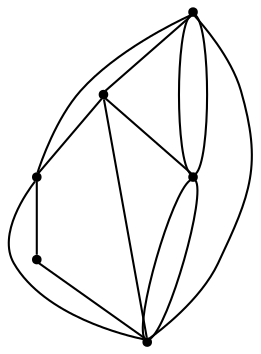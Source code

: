 graph {
  node [shape=point,comment="{\"directed\":false,\"doi\":\"10.4230/LIPIcs.GD.2024.25\",\"figure\":\"9 (3)\"}"]

  v0 [pos="1281.1819494013228,610.3176046501815"]
  v1 [pos="1314.524466095157,510.31404297929316"]
  v2 [pos="1214.496916013654,610.3176046501815"]
  v3 [pos="1081.1268492383165,510.31404297929316"]
  v4 [pos="1081.1268492383165,643.6521252071441"]
  v5 [pos="1147.8118826259852,576.9830840932187"]

  v0 -- v1 [id="-1",pos="1281.1819494013228,610.3176046501815 1325.6400268348145,588.0959473306534 1336.7514856451378,554.7614267736907 1314.524466095157,510.31404297929316"]
  v4 -- v5 [id="-2",pos="1081.1268492383165,643.6521252071441 1147.8118826259852,576.9830840932187 1147.8118826259852,576.9830840932187 1147.8118826259852,576.9830840932187"]
  v5 -- v3 [id="-3",pos="1147.8118826259852,576.9830840932187 1081.1268492383165,510.31404297929316 1081.1268492383165,510.31404297929316 1081.1268492383165,510.31404297929316"]
  v5 -- v1 [id="-4",pos="1147.8118826259852,576.9830840932187 1314.524466095157,510.31404297929316 1314.524466095157,510.31404297929316 1314.524466095157,510.31404297929316"]
  v5 -- v2 [id="-5",pos="1147.8118826259852,576.9830840932187 1214.496916013654,610.3176046501815 1214.496916013654,610.3176046501815 1214.496916013654,610.3176046501815"]
  v2 -- v0 [id="-6",pos="1214.496916013654,610.3176046501815 1281.1819494013228,610.3176046501815 1281.1819494013228,610.3176046501815 1281.1819494013228,610.3176046501815"]
  v4 -- v2 [id="-7",pos="1081.1268492383165,643.6521252071441 1147.8119144238872,665.873750736396 1192.269960059477,654.765020234855 1214.496916013654,610.3176046501815"]
  v4 -- v3 [id="-8",pos="1081.1268492383165,643.6521252071441 1058.8998932841396,599.2047414127467 1058.8998932841396,554.7614267736907 1081.1268492383165,510.31404297929316"]
  v4 -- v1 [id="-9",pos="1081.1268492383165,643.6521252071441 1290.6346070676495,785.6571904094717 1416.9110707144323,629.2599360381093 1314.524466095157,510.31404297929316"]
  v3 -- v1 [id="-10",pos="1081.1268492383165,510.31404297929316 1196.2960831957175,469.64175447235164 1274.0966455251419,469.64175447235164 1314.524466095157,510.31404297929316"]
  v3 -- v1 [id="-11",pos="1081.1268492383165,510.31404297929316 1170.0389021759659,488.0923856597652 1247.8394645053902,488.0923856597652 1314.524466095157,510.31404297929316"]
  v3 -- v4 [id="-12",pos="1081.1268492383165,510.31404297929316 1037.3481657750096,551.2946971644523 1037.3481657750096,595.7420809588497 1081.1268492383165,643.6521252071441"]
  v2 -- v1 [id="-13",pos="1214.496916013654,610.3176046501815 1236.7239355636345,588.0959473306534 1270.066452257469,554.7614267736907 1314.524466095157,510.31404297929316"]
}